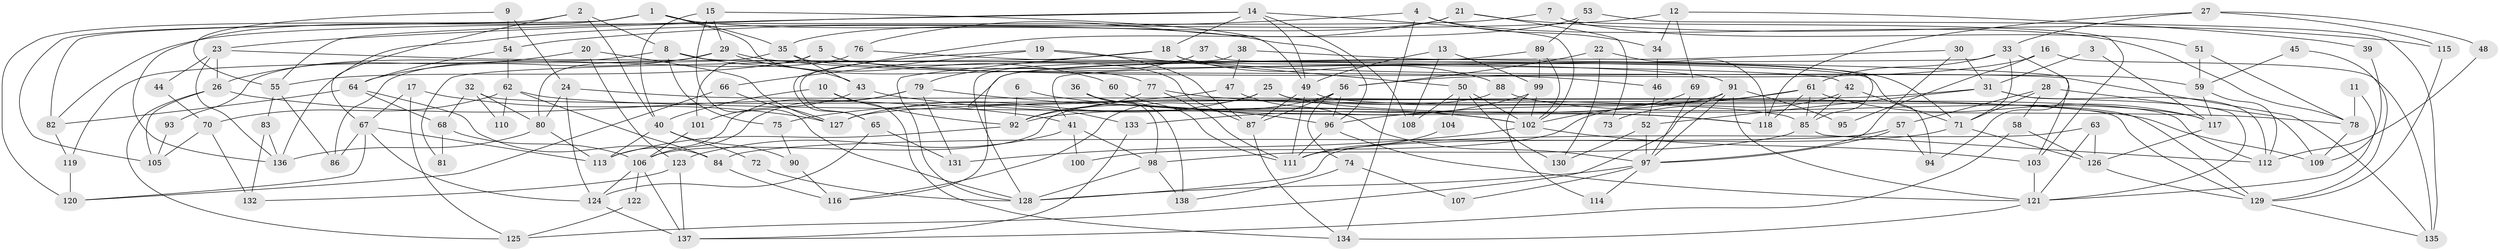 // coarse degree distribution, {8: 0.06593406593406594, 7: 0.12087912087912088, 2: 0.10989010989010989, 9: 0.06593406593406594, 3: 0.18681318681318682, 5: 0.17582417582417584, 4: 0.13186813186813187, 6: 0.14285714285714285}
// Generated by graph-tools (version 1.1) at 2025/24/03/03/25 07:24:00]
// undirected, 138 vertices, 276 edges
graph export_dot {
graph [start="1"]
  node [color=gray90,style=filled];
  1;
  2;
  3;
  4;
  5;
  6;
  7;
  8;
  9;
  10;
  11;
  12;
  13;
  14;
  15;
  16;
  17;
  18;
  19;
  20;
  21;
  22;
  23;
  24;
  25;
  26;
  27;
  28;
  29;
  30;
  31;
  32;
  33;
  34;
  35;
  36;
  37;
  38;
  39;
  40;
  41;
  42;
  43;
  44;
  45;
  46;
  47;
  48;
  49;
  50;
  51;
  52;
  53;
  54;
  55;
  56;
  57;
  58;
  59;
  60;
  61;
  62;
  63;
  64;
  65;
  66;
  67;
  68;
  69;
  70;
  71;
  72;
  73;
  74;
  75;
  76;
  77;
  78;
  79;
  80;
  81;
  82;
  83;
  84;
  85;
  86;
  87;
  88;
  89;
  90;
  91;
  92;
  93;
  94;
  95;
  96;
  97;
  98;
  99;
  100;
  101;
  102;
  103;
  104;
  105;
  106;
  107;
  108;
  109;
  110;
  111;
  112;
  113;
  114;
  115;
  116;
  117;
  118;
  119;
  120;
  121;
  122;
  123;
  124;
  125;
  126;
  127;
  128;
  129;
  130;
  131;
  132;
  133;
  134;
  135;
  136;
  137;
  138;
  1 -- 136;
  1 -- 105;
  1 -- 35;
  1 -- 77;
  1 -- 82;
  1 -- 96;
  2 -- 40;
  2 -- 67;
  2 -- 8;
  2 -- 120;
  3 -- 31;
  3 -- 117;
  4 -- 78;
  4 -- 54;
  4 -- 34;
  4 -- 134;
  5 -- 55;
  5 -- 101;
  5 -- 87;
  5 -- 135;
  6 -- 92;
  6 -- 102;
  7 -- 82;
  7 -- 103;
  7 -- 51;
  8 -- 43;
  8 -- 75;
  8 -- 93;
  8 -- 94;
  9 -- 54;
  9 -- 55;
  9 -- 24;
  10 -- 134;
  10 -- 92;
  10 -- 40;
  11 -- 78;
  11 -- 121;
  12 -- 136;
  12 -- 69;
  12 -- 34;
  12 -- 39;
  13 -- 49;
  13 -- 108;
  13 -- 99;
  14 -- 102;
  14 -- 18;
  14 -- 23;
  14 -- 49;
  14 -- 55;
  14 -- 108;
  15 -- 49;
  15 -- 40;
  15 -- 29;
  15 -- 128;
  16 -- 56;
  16 -- 135;
  16 -- 95;
  17 -- 67;
  17 -- 125;
  17 -- 127;
  18 -- 59;
  18 -- 128;
  18 -- 81;
  18 -- 88;
  19 -- 87;
  19 -- 66;
  19 -- 50;
  19 -- 65;
  20 -- 123;
  20 -- 127;
  20 -- 26;
  21 -- 35;
  21 -- 115;
  21 -- 73;
  21 -- 76;
  22 -- 56;
  22 -- 130;
  22 -- 118;
  23 -- 26;
  23 -- 42;
  23 -- 44;
  23 -- 136;
  24 -- 80;
  24 -- 85;
  24 -- 124;
  25 -- 118;
  25 -- 116;
  25 -- 127;
  25 -- 129;
  26 -- 41;
  26 -- 105;
  26 -- 125;
  27 -- 118;
  27 -- 33;
  27 -- 48;
  27 -- 115;
  28 -- 58;
  28 -- 71;
  28 -- 57;
  28 -- 109;
  29 -- 46;
  29 -- 60;
  29 -- 64;
  29 -- 80;
  30 -- 31;
  30 -- 97;
  30 -- 116;
  31 -- 121;
  31 -- 127;
  31 -- 52;
  31 -- 112;
  32 -- 80;
  32 -- 68;
  32 -- 110;
  32 -- 129;
  33 -- 61;
  33 -- 71;
  33 -- 41;
  33 -- 94;
  34 -- 46;
  35 -- 71;
  35 -- 43;
  35 -- 119;
  36 -- 98;
  36 -- 118;
  36 -- 138;
  37 -- 85;
  37 -- 79;
  38 -- 103;
  38 -- 128;
  38 -- 47;
  39 -- 109;
  40 -- 90;
  40 -- 72;
  40 -- 113;
  41 -- 98;
  41 -- 100;
  41 -- 123;
  42 -- 85;
  42 -- 71;
  42 -- 73;
  43 -- 102;
  43 -- 101;
  44 -- 70;
  45 -- 59;
  45 -- 129;
  46 -- 52;
  47 -- 97;
  47 -- 75;
  48 -- 112;
  49 -- 87;
  49 -- 111;
  49 -- 112;
  50 -- 102;
  50 -- 104;
  50 -- 108;
  50 -- 130;
  51 -- 59;
  51 -- 78;
  52 -- 97;
  52 -- 130;
  53 -- 89;
  53 -- 135;
  53 -- 65;
  54 -- 62;
  54 -- 64;
  55 -- 86;
  55 -- 83;
  56 -- 92;
  56 -- 96;
  56 -- 74;
  56 -- 87;
  57 -- 94;
  57 -- 84;
  57 -- 97;
  58 -- 126;
  58 -- 137;
  59 -- 117;
  59 -- 112;
  60 -- 111;
  61 -- 85;
  61 -- 96;
  61 -- 100;
  61 -- 117;
  61 -- 118;
  62 -- 84;
  62 -- 78;
  62 -- 70;
  62 -- 110;
  63 -- 121;
  63 -- 126;
  63 -- 128;
  64 -- 82;
  64 -- 68;
  64 -- 84;
  65 -- 124;
  65 -- 131;
  66 -- 127;
  66 -- 120;
  67 -- 124;
  67 -- 113;
  67 -- 86;
  67 -- 120;
  68 -- 106;
  68 -- 81;
  69 -- 97;
  69 -- 102;
  70 -- 132;
  70 -- 105;
  71 -- 111;
  71 -- 126;
  72 -- 128;
  74 -- 138;
  74 -- 107;
  75 -- 90;
  76 -- 91;
  76 -- 86;
  77 -- 111;
  77 -- 92;
  77 -- 109;
  78 -- 109;
  79 -- 106;
  79 -- 113;
  79 -- 96;
  79 -- 131;
  80 -- 113;
  80 -- 136;
  82 -- 119;
  83 -- 136;
  83 -- 132;
  84 -- 116;
  85 -- 112;
  85 -- 98;
  87 -- 134;
  88 -- 117;
  88 -- 106;
  89 -- 102;
  89 -- 99;
  89 -- 133;
  90 -- 116;
  91 -- 97;
  91 -- 121;
  91 -- 92;
  91 -- 95;
  91 -- 125;
  92 -- 113;
  93 -- 105;
  96 -- 111;
  96 -- 121;
  97 -- 128;
  97 -- 107;
  97 -- 114;
  98 -- 128;
  98 -- 138;
  99 -- 133;
  99 -- 102;
  99 -- 114;
  101 -- 106;
  102 -- 131;
  102 -- 103;
  103 -- 121;
  104 -- 111;
  106 -- 124;
  106 -- 122;
  106 -- 137;
  115 -- 129;
  117 -- 126;
  119 -- 120;
  121 -- 134;
  122 -- 125;
  123 -- 137;
  123 -- 132;
  124 -- 137;
  126 -- 129;
  129 -- 135;
  133 -- 137;
}
